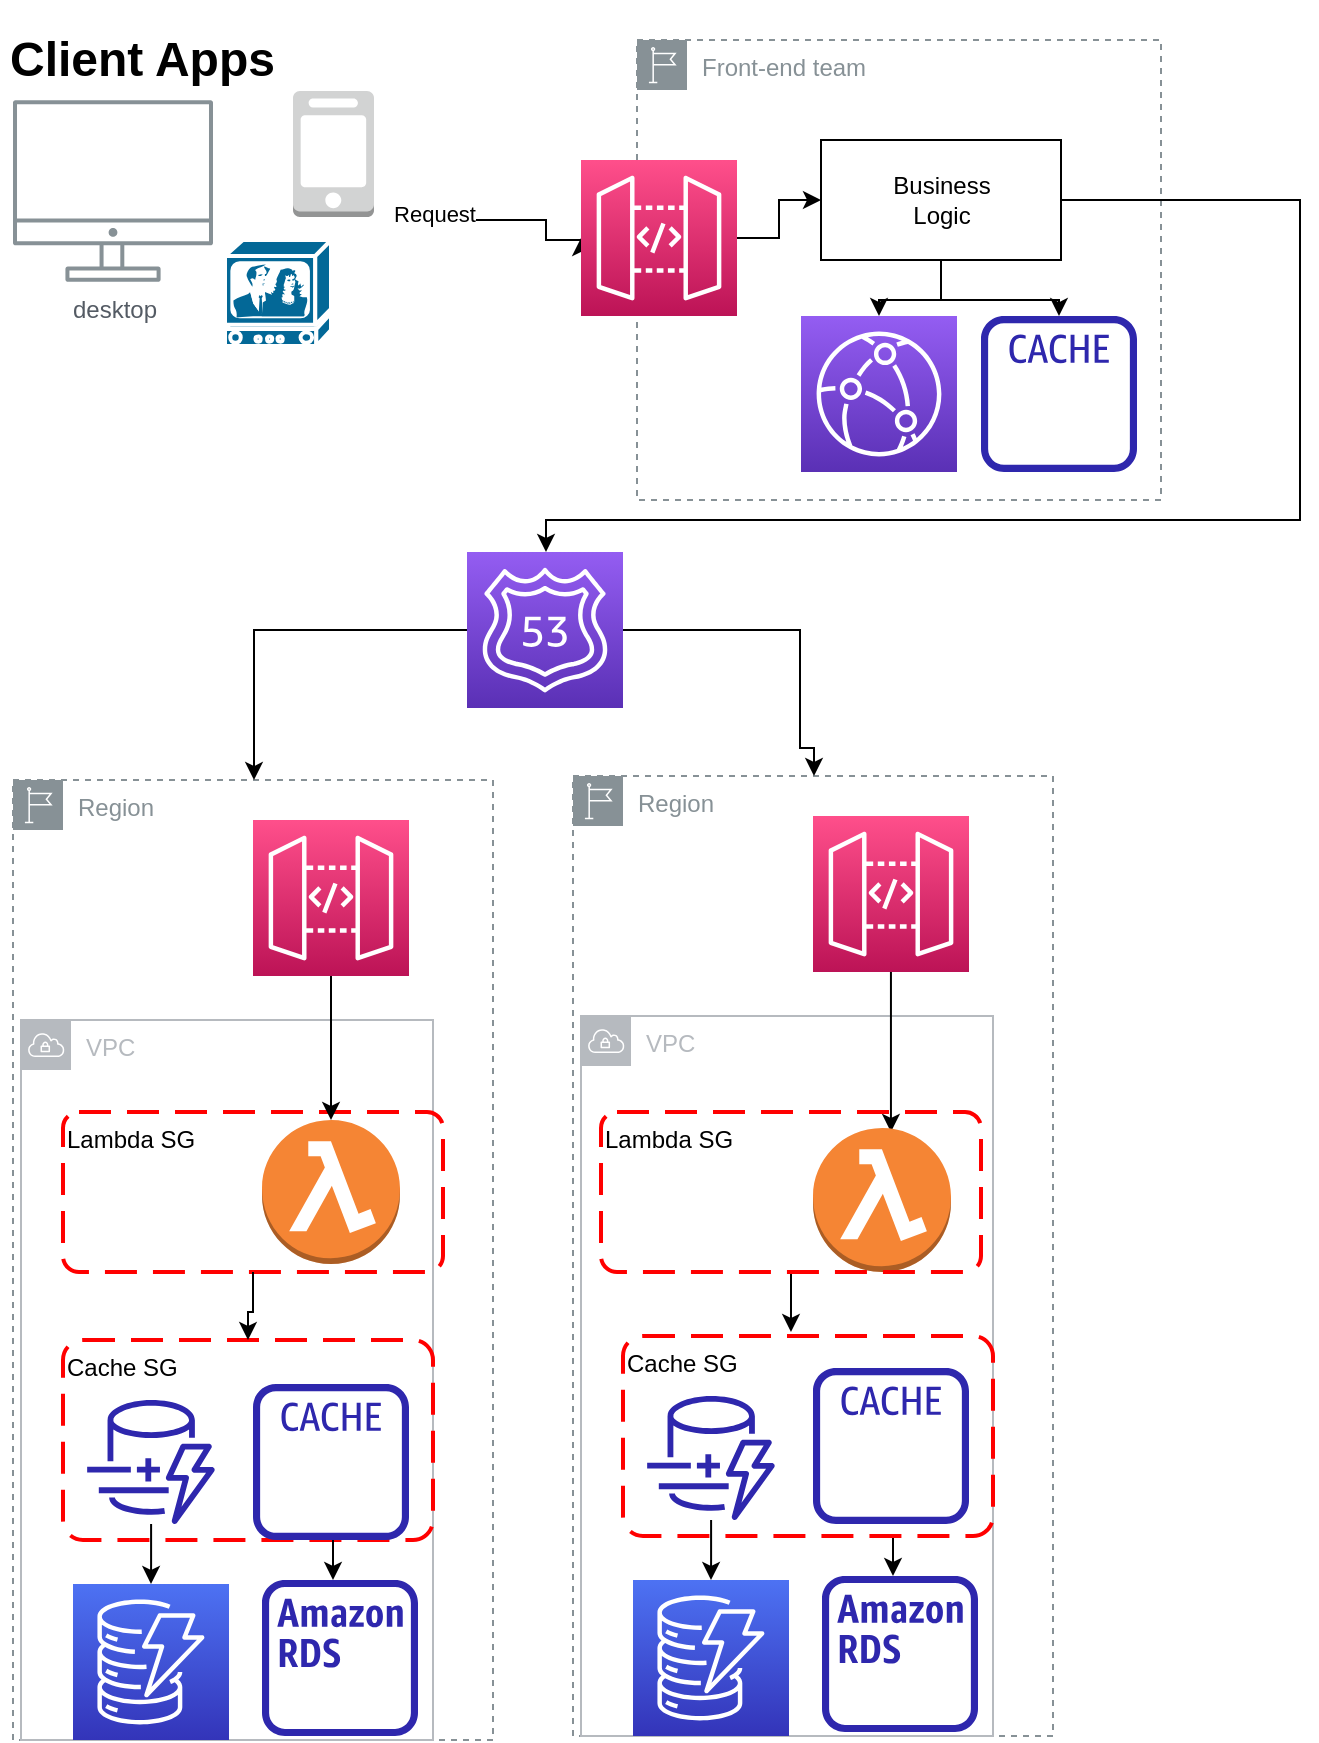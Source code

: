 <mxfile version="17.3.0" type="device"><diagram id="GtJ3_U4ACX2Zjo-8UYD5" name="Page-1"><mxGraphModel dx="1196" dy="1072" grid="1" gridSize="10" guides="1" tooltips="1" connect="1" arrows="1" fold="1" page="1" pageScale="1" pageWidth="827" pageHeight="1169" math="0" shadow="0"><root><mxCell id="0"/><mxCell id="1" parent="0"/><mxCell id="CJkt4NUi71RNdrFhyEO0-6" value="Region" style="sketch=0;outlineConnect=0;gradientColor=none;html=1;whiteSpace=wrap;fontSize=12;fontStyle=0;shape=mxgraph.aws4.group;grIcon=mxgraph.aws4.group_region;strokeColor=#879196;fillColor=none;verticalAlign=top;align=left;spacingLeft=30;fontColor=#879196;dashed=1;" parent="1" vertex="1"><mxGeometry x="46.5" y="420" width="240" height="480" as="geometry"/></mxCell><mxCell id="CJkt4NUi71RNdrFhyEO0-8" value="VPC" style="sketch=0;outlineConnect=0;gradientColor=none;html=1;whiteSpace=wrap;fontSize=12;fontStyle=0;shape=mxgraph.aws4.group;grIcon=mxgraph.aws4.group_vpc;strokeColor=#B6BABF;fillColor=none;verticalAlign=top;align=left;spacingLeft=30;fontColor=#B6BABF;dashed=0;" parent="1" vertex="1"><mxGeometry x="50.5" y="540" width="206" height="360" as="geometry"/></mxCell><mxCell id="CJkt4NUi71RNdrFhyEO0-15" value="Lambda SG" style="rounded=1;arcSize=10;dashed=1;strokeColor=#ff0000;fillColor=none;gradientColor=none;dashPattern=8 4;strokeWidth=2;verticalAlign=top;align=left;" parent="1" vertex="1"><mxGeometry x="71.5" y="586" width="190" height="80" as="geometry"/></mxCell><mxCell id="CJkt4NUi71RNdrFhyEO0-16" value="Cache SG" style="rounded=1;arcSize=10;dashed=1;strokeColor=#ff0000;fillColor=none;gradientColor=none;dashPattern=8 4;strokeWidth=2;verticalAlign=top;align=left;" parent="1" vertex="1"><mxGeometry x="71.5" y="700" width="185" height="100" as="geometry"/></mxCell><mxCell id="CJkt4NUi71RNdrFhyEO0-5" value="" style="sketch=0;outlineConnect=0;fontColor=#232F3E;gradientColor=none;fillColor=#2E27AD;strokeColor=none;dashed=0;verticalLabelPosition=bottom;verticalAlign=top;align=center;html=1;fontSize=12;fontStyle=0;aspect=fixed;pointerEvents=1;shape=mxgraph.aws4.cache_node;" parent="1" vertex="1"><mxGeometry x="166.5" y="722" width="78" height="78" as="geometry"/></mxCell><mxCell id="CJkt4NUi71RNdrFhyEO0-13" style="edgeStyle=orthogonalEdgeStyle;rounded=0;orthogonalLoop=1;jettySize=auto;html=1;entryX=0.5;entryY=0;entryDx=0;entryDy=0;entryPerimeter=0;" parent="1" source="CJkt4NUi71RNdrFhyEO0-7" target="CJkt4NUi71RNdrFhyEO0-11" edge="1"><mxGeometry relative="1" as="geometry"><mxPoint x="506.973" y="660" as="targetPoint"/></mxGeometry></mxCell><mxCell id="CJkt4NUi71RNdrFhyEO0-7" value="" style="sketch=0;points=[[0,0,0],[0.25,0,0],[0.5,0,0],[0.75,0,0],[1,0,0],[0,1,0],[0.25,1,0],[0.5,1,0],[0.75,1,0],[1,1,0],[0,0.25,0],[0,0.5,0],[0,0.75,0],[1,0.25,0],[1,0.5,0],[1,0.75,0]];outlineConnect=0;fontColor=#232F3E;gradientColor=#FF4F8B;gradientDirection=north;fillColor=#BC1356;strokeColor=#ffffff;dashed=0;verticalLabelPosition=bottom;verticalAlign=top;align=center;html=1;fontSize=12;fontStyle=0;aspect=fixed;shape=mxgraph.aws4.resourceIcon;resIcon=mxgraph.aws4.api_gateway;" parent="1" vertex="1"><mxGeometry x="166.5" y="440" width="78" height="78" as="geometry"/></mxCell><mxCell id="CJkt4NUi71RNdrFhyEO0-11" value="" style="outlineConnect=0;dashed=0;verticalLabelPosition=bottom;verticalAlign=top;align=center;html=1;shape=mxgraph.aws3.lambda_function;fillColor=#F58534;gradientColor=none;" parent="1" vertex="1"><mxGeometry x="171" y="590" width="69" height="72" as="geometry"/></mxCell><mxCell id="CJkt4NUi71RNdrFhyEO0-20" style="edgeStyle=orthogonalEdgeStyle;rounded=0;orthogonalLoop=1;jettySize=auto;html=1;entryX=0.5;entryY=0;entryDx=0;entryDy=0;" parent="1" source="CJkt4NUi71RNdrFhyEO0-15" target="CJkt4NUi71RNdrFhyEO0-16" edge="1"><mxGeometry relative="1" as="geometry"/></mxCell><mxCell id="CJkt4NUi71RNdrFhyEO0-25" style="edgeStyle=orthogonalEdgeStyle;rounded=0;orthogonalLoop=1;jettySize=auto;html=1;" parent="1" source="CJkt4NUi71RNdrFhyEO0-16" target="CJkt4NUi71RNdrFhyEO0-21" edge="1"><mxGeometry relative="1" as="geometry"><Array as="points"><mxPoint x="206.5" y="810"/><mxPoint x="206.5" y="810"/></Array></mxGeometry></mxCell><mxCell id="CJkt4NUi71RNdrFhyEO0-19" style="edgeStyle=orthogonalEdgeStyle;rounded=0;orthogonalLoop=1;jettySize=auto;html=1;" parent="1" source="CJkt4NUi71RNdrFhyEO0-17" target="CJkt4NUi71RNdrFhyEO0-18" edge="1"><mxGeometry relative="1" as="geometry"/></mxCell><mxCell id="CJkt4NUi71RNdrFhyEO0-17" value="" style="sketch=0;outlineConnect=0;fontColor=#232F3E;gradientColor=none;fillColor=#2E27AD;strokeColor=none;dashed=0;verticalLabelPosition=bottom;verticalAlign=top;align=center;html=1;fontSize=12;fontStyle=0;aspect=fixed;pointerEvents=1;shape=mxgraph.aws4.dynamodb_dax;" parent="1" vertex="1"><mxGeometry x="81.92" y="730" width="67.17" height="62" as="geometry"/></mxCell><mxCell id="CJkt4NUi71RNdrFhyEO0-18" value="" style="sketch=0;points=[[0,0,0],[0.25,0,0],[0.5,0,0],[0.75,0,0],[1,0,0],[0,1,0],[0.25,1,0],[0.5,1,0],[0.75,1,0],[1,1,0],[0,0.25,0],[0,0.5,0],[0,0.75,0],[1,0.25,0],[1,0.5,0],[1,0.75,0]];outlineConnect=0;fontColor=#232F3E;gradientColor=#4D72F3;gradientDirection=north;fillColor=#3334B9;strokeColor=#ffffff;dashed=0;verticalLabelPosition=bottom;verticalAlign=top;align=center;html=1;fontSize=12;fontStyle=0;aspect=fixed;shape=mxgraph.aws4.resourceIcon;resIcon=mxgraph.aws4.dynamodb;" parent="1" vertex="1"><mxGeometry x="76.5" y="822" width="78" height="78" as="geometry"/></mxCell><mxCell id="CJkt4NUi71RNdrFhyEO0-21" value="" style="sketch=0;outlineConnect=0;fontColor=#232F3E;gradientColor=none;fillColor=#2E27AD;strokeColor=none;dashed=0;verticalLabelPosition=bottom;verticalAlign=top;align=center;html=1;fontSize=12;fontStyle=0;aspect=fixed;pointerEvents=1;shape=mxgraph.aws4.rds_instance_alt;" parent="1" vertex="1"><mxGeometry x="171" y="820" width="78" height="78" as="geometry"/></mxCell><mxCell id="CJkt4NUi71RNdrFhyEO0-27" value="Region" style="sketch=0;outlineConnect=0;gradientColor=none;html=1;whiteSpace=wrap;fontSize=12;fontStyle=0;shape=mxgraph.aws4.group;grIcon=mxgraph.aws4.group_region;strokeColor=#879196;fillColor=none;verticalAlign=top;align=left;spacingLeft=30;fontColor=#879196;dashed=1;" parent="1" vertex="1"><mxGeometry x="326.5" y="418" width="240" height="480" as="geometry"/></mxCell><mxCell id="CJkt4NUi71RNdrFhyEO0-28" value="VPC" style="sketch=0;outlineConnect=0;gradientColor=none;html=1;whiteSpace=wrap;fontSize=12;fontStyle=0;shape=mxgraph.aws4.group;grIcon=mxgraph.aws4.group_vpc;strokeColor=#B6BABF;fillColor=none;verticalAlign=top;align=left;spacingLeft=30;fontColor=#B6BABF;dashed=0;" parent="1" vertex="1"><mxGeometry x="330.5" y="538" width="206" height="360" as="geometry"/></mxCell><mxCell id="CJkt4NUi71RNdrFhyEO0-37" style="edgeStyle=orthogonalEdgeStyle;rounded=0;orthogonalLoop=1;jettySize=auto;html=1;entryX=0.763;entryY=0.125;entryDx=0;entryDy=0;entryPerimeter=0;" parent="1" source="CJkt4NUi71RNdrFhyEO0-29" target="CJkt4NUi71RNdrFhyEO0-36" edge="1"><mxGeometry relative="1" as="geometry"/></mxCell><mxCell id="CJkt4NUi71RNdrFhyEO0-29" value="" style="sketch=0;points=[[0,0,0],[0.25,0,0],[0.5,0,0],[0.75,0,0],[1,0,0],[0,1,0],[0.25,1,0],[0.5,1,0],[0.75,1,0],[1,1,0],[0,0.25,0],[0,0.5,0],[0,0.75,0],[1,0.25,0],[1,0.5,0],[1,0.75,0]];outlineConnect=0;fontColor=#232F3E;gradientColor=#FF4F8B;gradientDirection=north;fillColor=#BC1356;strokeColor=#ffffff;dashed=0;verticalLabelPosition=bottom;verticalAlign=top;align=center;html=1;fontSize=12;fontStyle=0;aspect=fixed;shape=mxgraph.aws4.resourceIcon;resIcon=mxgraph.aws4.api_gateway;" parent="1" vertex="1"><mxGeometry x="446.5" y="438" width="78" height="78" as="geometry"/></mxCell><mxCell id="CJkt4NUi71RNdrFhyEO0-41" style="edgeStyle=orthogonalEdgeStyle;rounded=0;orthogonalLoop=1;jettySize=auto;html=1;" parent="1" source="CJkt4NUi71RNdrFhyEO0-30" target="CJkt4NUi71RNdrFhyEO0-33" edge="1"><mxGeometry relative="1" as="geometry"><Array as="points"><mxPoint x="486.5" y="810"/><mxPoint x="486.5" y="810"/></Array></mxGeometry></mxCell><mxCell id="CJkt4NUi71RNdrFhyEO0-30" value="Cache SG" style="rounded=1;arcSize=10;dashed=1;strokeColor=#ff0000;fillColor=none;gradientColor=none;dashPattern=8 4;strokeWidth=2;verticalAlign=top;align=left;" parent="1" vertex="1"><mxGeometry x="351.5" y="698" width="185" height="100" as="geometry"/></mxCell><mxCell id="CJkt4NUi71RNdrFhyEO0-39" style="edgeStyle=orthogonalEdgeStyle;rounded=0;orthogonalLoop=1;jettySize=auto;html=1;" parent="1" source="CJkt4NUi71RNdrFhyEO0-31" target="CJkt4NUi71RNdrFhyEO0-32" edge="1"><mxGeometry relative="1" as="geometry"/></mxCell><mxCell id="CJkt4NUi71RNdrFhyEO0-31" value="" style="sketch=0;outlineConnect=0;fontColor=#232F3E;gradientColor=none;fillColor=#2E27AD;strokeColor=none;dashed=0;verticalLabelPosition=bottom;verticalAlign=top;align=center;html=1;fontSize=12;fontStyle=0;aspect=fixed;pointerEvents=1;shape=mxgraph.aws4.dynamodb_dax;" parent="1" vertex="1"><mxGeometry x="361.92" y="728" width="67.17" height="62" as="geometry"/></mxCell><mxCell id="CJkt4NUi71RNdrFhyEO0-32" value="" style="sketch=0;points=[[0,0,0],[0.25,0,0],[0.5,0,0],[0.75,0,0],[1,0,0],[0,1,0],[0.25,1,0],[0.5,1,0],[0.75,1,0],[1,1,0],[0,0.25,0],[0,0.5,0],[0,0.75,0],[1,0.25,0],[1,0.5,0],[1,0.75,0]];outlineConnect=0;fontColor=#232F3E;gradientColor=#4D72F3;gradientDirection=north;fillColor=#3334B9;strokeColor=#ffffff;dashed=0;verticalLabelPosition=bottom;verticalAlign=top;align=center;html=1;fontSize=12;fontStyle=0;aspect=fixed;shape=mxgraph.aws4.resourceIcon;resIcon=mxgraph.aws4.dynamodb;" parent="1" vertex="1"><mxGeometry x="356.5" y="820" width="78" height="78" as="geometry"/></mxCell><mxCell id="CJkt4NUi71RNdrFhyEO0-33" value="" style="sketch=0;outlineConnect=0;fontColor=#232F3E;gradientColor=none;fillColor=#2E27AD;strokeColor=none;dashed=0;verticalLabelPosition=bottom;verticalAlign=top;align=center;html=1;fontSize=12;fontStyle=0;aspect=fixed;pointerEvents=1;shape=mxgraph.aws4.rds_instance_alt;" parent="1" vertex="1"><mxGeometry x="451" y="818" width="78" height="78" as="geometry"/></mxCell><mxCell id="CJkt4NUi71RNdrFhyEO0-34" value="" style="sketch=0;outlineConnect=0;fontColor=#232F3E;gradientColor=none;fillColor=#2E27AD;strokeColor=none;dashed=0;verticalLabelPosition=bottom;verticalAlign=top;align=center;html=1;fontSize=12;fontStyle=0;aspect=fixed;pointerEvents=1;shape=mxgraph.aws4.cache_node;" parent="1" vertex="1"><mxGeometry x="446.5" y="714" width="78" height="78" as="geometry"/></mxCell><mxCell id="CJkt4NUi71RNdrFhyEO0-35" value="" style="outlineConnect=0;dashed=0;verticalLabelPosition=bottom;verticalAlign=top;align=center;html=1;shape=mxgraph.aws3.lambda_function;fillColor=#F58534;gradientColor=none;" parent="1" vertex="1"><mxGeometry x="446.5" y="594" width="69" height="72" as="geometry"/></mxCell><mxCell id="CJkt4NUi71RNdrFhyEO0-38" style="edgeStyle=orthogonalEdgeStyle;rounded=0;orthogonalLoop=1;jettySize=auto;html=1;entryX=0.454;entryY=-0.02;entryDx=0;entryDy=0;entryPerimeter=0;" parent="1" source="CJkt4NUi71RNdrFhyEO0-36" target="CJkt4NUi71RNdrFhyEO0-30" edge="1"><mxGeometry relative="1" as="geometry"/></mxCell><mxCell id="CJkt4NUi71RNdrFhyEO0-36" value="Lambda SG" style="rounded=1;arcSize=10;dashed=1;strokeColor=#ff0000;fillColor=none;gradientColor=none;dashPattern=8 4;strokeWidth=2;verticalAlign=top;align=left;" parent="1" vertex="1"><mxGeometry x="340.5" y="586" width="190" height="80" as="geometry"/></mxCell><mxCell id="CJkt4NUi71RNdrFhyEO0-52" style="edgeStyle=orthogonalEdgeStyle;rounded=0;orthogonalLoop=1;jettySize=auto;html=1;entryX=0;entryY=0.5;entryDx=0;entryDy=0;entryPerimeter=0;" parent="1" source="CJkt4NUi71RNdrFhyEO0-48" target="2s2EMmZY0bacoAJXX2it-3" edge="1"><mxGeometry relative="1" as="geometry"><Array as="points"><mxPoint x="313" y="140"/><mxPoint x="313" y="150"/></Array><mxPoint x="312.5" y="240" as="targetPoint"/></mxGeometry></mxCell><mxCell id="19TtO1B_wEAVpyvNHSt8-5" value="Request" style="edgeLabel;html=1;align=center;verticalAlign=middle;resizable=0;points=[];" parent="CJkt4NUi71RNdrFhyEO0-52" vertex="1" connectable="0"><mxGeometry x="-0.664" y="3" relative="1" as="geometry"><mxPoint as="offset"/></mxGeometry></mxCell><mxCell id="CJkt4NUi71RNdrFhyEO0-48" value="&lt;h1&gt;Client Apps&lt;/h1&gt;" style="text;html=1;strokeColor=none;fillColor=none;spacing=5;spacingTop=-20;whiteSpace=wrap;overflow=hidden;rounded=0;" parent="1" vertex="1"><mxGeometry x="40" y="40" width="200" height="168.5" as="geometry"/></mxCell><mxCell id="CJkt4NUi71RNdrFhyEO0-49" value="" style="outlineConnect=0;dashed=0;verticalLabelPosition=bottom;verticalAlign=top;align=center;html=1;shape=mxgraph.aws3.mobile_client;fillColor=#D2D3D3;gradientColor=none;" parent="1" vertex="1"><mxGeometry x="186.5" y="75.5" width="40.5" height="63" as="geometry"/></mxCell><mxCell id="CJkt4NUi71RNdrFhyEO0-50" value="desktop" style="sketch=0;outlineConnect=0;gradientColor=none;fontColor=#545B64;strokeColor=none;fillColor=#879196;dashed=0;verticalLabelPosition=bottom;verticalAlign=top;align=center;html=1;fontSize=12;fontStyle=0;aspect=fixed;shape=mxgraph.aws4.illustration_desktop;pointerEvents=1" parent="1" vertex="1"><mxGeometry x="46.5" y="80" width="100" height="91" as="geometry"/></mxCell><mxCell id="CJkt4NUi71RNdrFhyEO0-51" value="" style="shape=mxgraph.cisco.misc.tv;html=1;pointerEvents=1;dashed=0;fillColor=#036897;strokeColor=#ffffff;strokeWidth=2;verticalLabelPosition=bottom;verticalAlign=top;align=center;outlineConnect=0;" parent="1" vertex="1"><mxGeometry x="152.5" y="150" width="53" height="53" as="geometry"/></mxCell><mxCell id="2s2EMmZY0bacoAJXX2it-1" value="Front-end team&lt;br&gt;" style="sketch=0;outlineConnect=0;gradientColor=none;html=1;whiteSpace=wrap;fontSize=12;fontStyle=0;shape=mxgraph.aws4.group;grIcon=mxgraph.aws4.group_region;strokeColor=#879196;fillColor=none;verticalAlign=top;align=left;spacingLeft=30;fontColor=#879196;dashed=1;" vertex="1" parent="1"><mxGeometry x="358.5" y="50" width="262" height="230" as="geometry"/></mxCell><mxCell id="2s2EMmZY0bacoAJXX2it-2" style="edgeStyle=orthogonalEdgeStyle;rounded=0;orthogonalLoop=1;jettySize=auto;html=1;" edge="1" parent="1" source="2s2EMmZY0bacoAJXX2it-3" target="2s2EMmZY0bacoAJXX2it-6"><mxGeometry relative="1" as="geometry"/></mxCell><mxCell id="2s2EMmZY0bacoAJXX2it-3" value="" style="sketch=0;points=[[0,0,0],[0.25,0,0],[0.5,0,0],[0.75,0,0],[1,0,0],[0,1,0],[0.25,1,0],[0.5,1,0],[0.75,1,0],[1,1,0],[0,0.25,0],[0,0.5,0],[0,0.75,0],[1,0.25,0],[1,0.5,0],[1,0.75,0]];outlineConnect=0;fontColor=#232F3E;gradientColor=#FF4F8B;gradientDirection=north;fillColor=#BC1356;strokeColor=#ffffff;dashed=0;verticalLabelPosition=bottom;verticalAlign=top;align=center;html=1;fontSize=12;fontStyle=0;aspect=fixed;shape=mxgraph.aws4.resourceIcon;resIcon=mxgraph.aws4.api_gateway;" vertex="1" parent="1"><mxGeometry x="330.5" y="110" width="78" height="78" as="geometry"/></mxCell><mxCell id="2s2EMmZY0bacoAJXX2it-4" style="edgeStyle=orthogonalEdgeStyle;rounded=0;orthogonalLoop=1;jettySize=auto;html=1;" edge="1" parent="1" source="2s2EMmZY0bacoAJXX2it-6" target="2s2EMmZY0bacoAJXX2it-7"><mxGeometry relative="1" as="geometry"/></mxCell><mxCell id="2s2EMmZY0bacoAJXX2it-5" style="edgeStyle=orthogonalEdgeStyle;rounded=0;orthogonalLoop=1;jettySize=auto;html=1;" edge="1" parent="1" source="2s2EMmZY0bacoAJXX2it-6" target="2s2EMmZY0bacoAJXX2it-8"><mxGeometry relative="1" as="geometry"/></mxCell><mxCell id="2s2EMmZY0bacoAJXX2it-15" style="edgeStyle=orthogonalEdgeStyle;rounded=0;orthogonalLoop=1;jettySize=auto;html=1;" edge="1" parent="1" source="2s2EMmZY0bacoAJXX2it-6" target="2s2EMmZY0bacoAJXX2it-11"><mxGeometry relative="1" as="geometry"><Array as="points"><mxPoint x="690" y="130"/><mxPoint x="690" y="290"/><mxPoint x="313" y="290"/></Array></mxGeometry></mxCell><mxCell id="2s2EMmZY0bacoAJXX2it-6" value="Business&lt;br&gt;Logic" style="rounded=0;whiteSpace=wrap;html=1;" vertex="1" parent="1"><mxGeometry x="450.5" y="100" width="120" height="60" as="geometry"/></mxCell><mxCell id="2s2EMmZY0bacoAJXX2it-7" value="" style="sketch=0;points=[[0,0,0],[0.25,0,0],[0.5,0,0],[0.75,0,0],[1,0,0],[0,1,0],[0.25,1,0],[0.5,1,0],[0.75,1,0],[1,1,0],[0,0.25,0],[0,0.5,0],[0,0.75,0],[1,0.25,0],[1,0.5,0],[1,0.75,0]];outlineConnect=0;fontColor=#232F3E;gradientColor=#945DF2;gradientDirection=north;fillColor=#5A30B5;strokeColor=#ffffff;dashed=0;verticalLabelPosition=bottom;verticalAlign=top;align=center;html=1;fontSize=12;fontStyle=0;aspect=fixed;shape=mxgraph.aws4.resourceIcon;resIcon=mxgraph.aws4.cloudfront;" vertex="1" parent="1"><mxGeometry x="440.5" y="188" width="78" height="78" as="geometry"/></mxCell><mxCell id="2s2EMmZY0bacoAJXX2it-8" value="" style="sketch=0;outlineConnect=0;fontColor=#232F3E;gradientColor=none;fillColor=#2E27AD;strokeColor=none;dashed=0;verticalLabelPosition=bottom;verticalAlign=top;align=center;html=1;fontSize=12;fontStyle=0;aspect=fixed;pointerEvents=1;shape=mxgraph.aws4.cache_node;" vertex="1" parent="1"><mxGeometry x="530.5" y="188" width="78" height="78" as="geometry"/></mxCell><mxCell id="2s2EMmZY0bacoAJXX2it-13" style="edgeStyle=orthogonalEdgeStyle;rounded=0;orthogonalLoop=1;jettySize=auto;html=1;" edge="1" parent="1" source="2s2EMmZY0bacoAJXX2it-11" target="CJkt4NUi71RNdrFhyEO0-6"><mxGeometry relative="1" as="geometry"><Array as="points"><mxPoint x="167" y="345"/></Array></mxGeometry></mxCell><mxCell id="2s2EMmZY0bacoAJXX2it-14" style="edgeStyle=orthogonalEdgeStyle;rounded=0;orthogonalLoop=1;jettySize=auto;html=1;" edge="1" parent="1" source="2s2EMmZY0bacoAJXX2it-11" target="CJkt4NUi71RNdrFhyEO0-27"><mxGeometry relative="1" as="geometry"><mxPoint x="470" y="410" as="targetPoint"/><Array as="points"><mxPoint x="440" y="345"/><mxPoint x="440" y="404"/><mxPoint x="447" y="404"/></Array></mxGeometry></mxCell><mxCell id="2s2EMmZY0bacoAJXX2it-11" value="" style="sketch=0;points=[[0,0,0],[0.25,0,0],[0.5,0,0],[0.75,0,0],[1,0,0],[0,1,0],[0.25,1,0],[0.5,1,0],[0.75,1,0],[1,1,0],[0,0.25,0],[0,0.5,0],[0,0.75,0],[1,0.25,0],[1,0.5,0],[1,0.75,0]];outlineConnect=0;fontColor=#232F3E;gradientColor=#945DF2;gradientDirection=north;fillColor=#5A30B5;strokeColor=#ffffff;dashed=0;verticalLabelPosition=bottom;verticalAlign=top;align=center;html=1;fontSize=12;fontStyle=0;aspect=fixed;shape=mxgraph.aws4.resourceIcon;resIcon=mxgraph.aws4.route_53;" vertex="1" parent="1"><mxGeometry x="273.5" y="306" width="78" height="78" as="geometry"/></mxCell></root></mxGraphModel></diagram></mxfile>